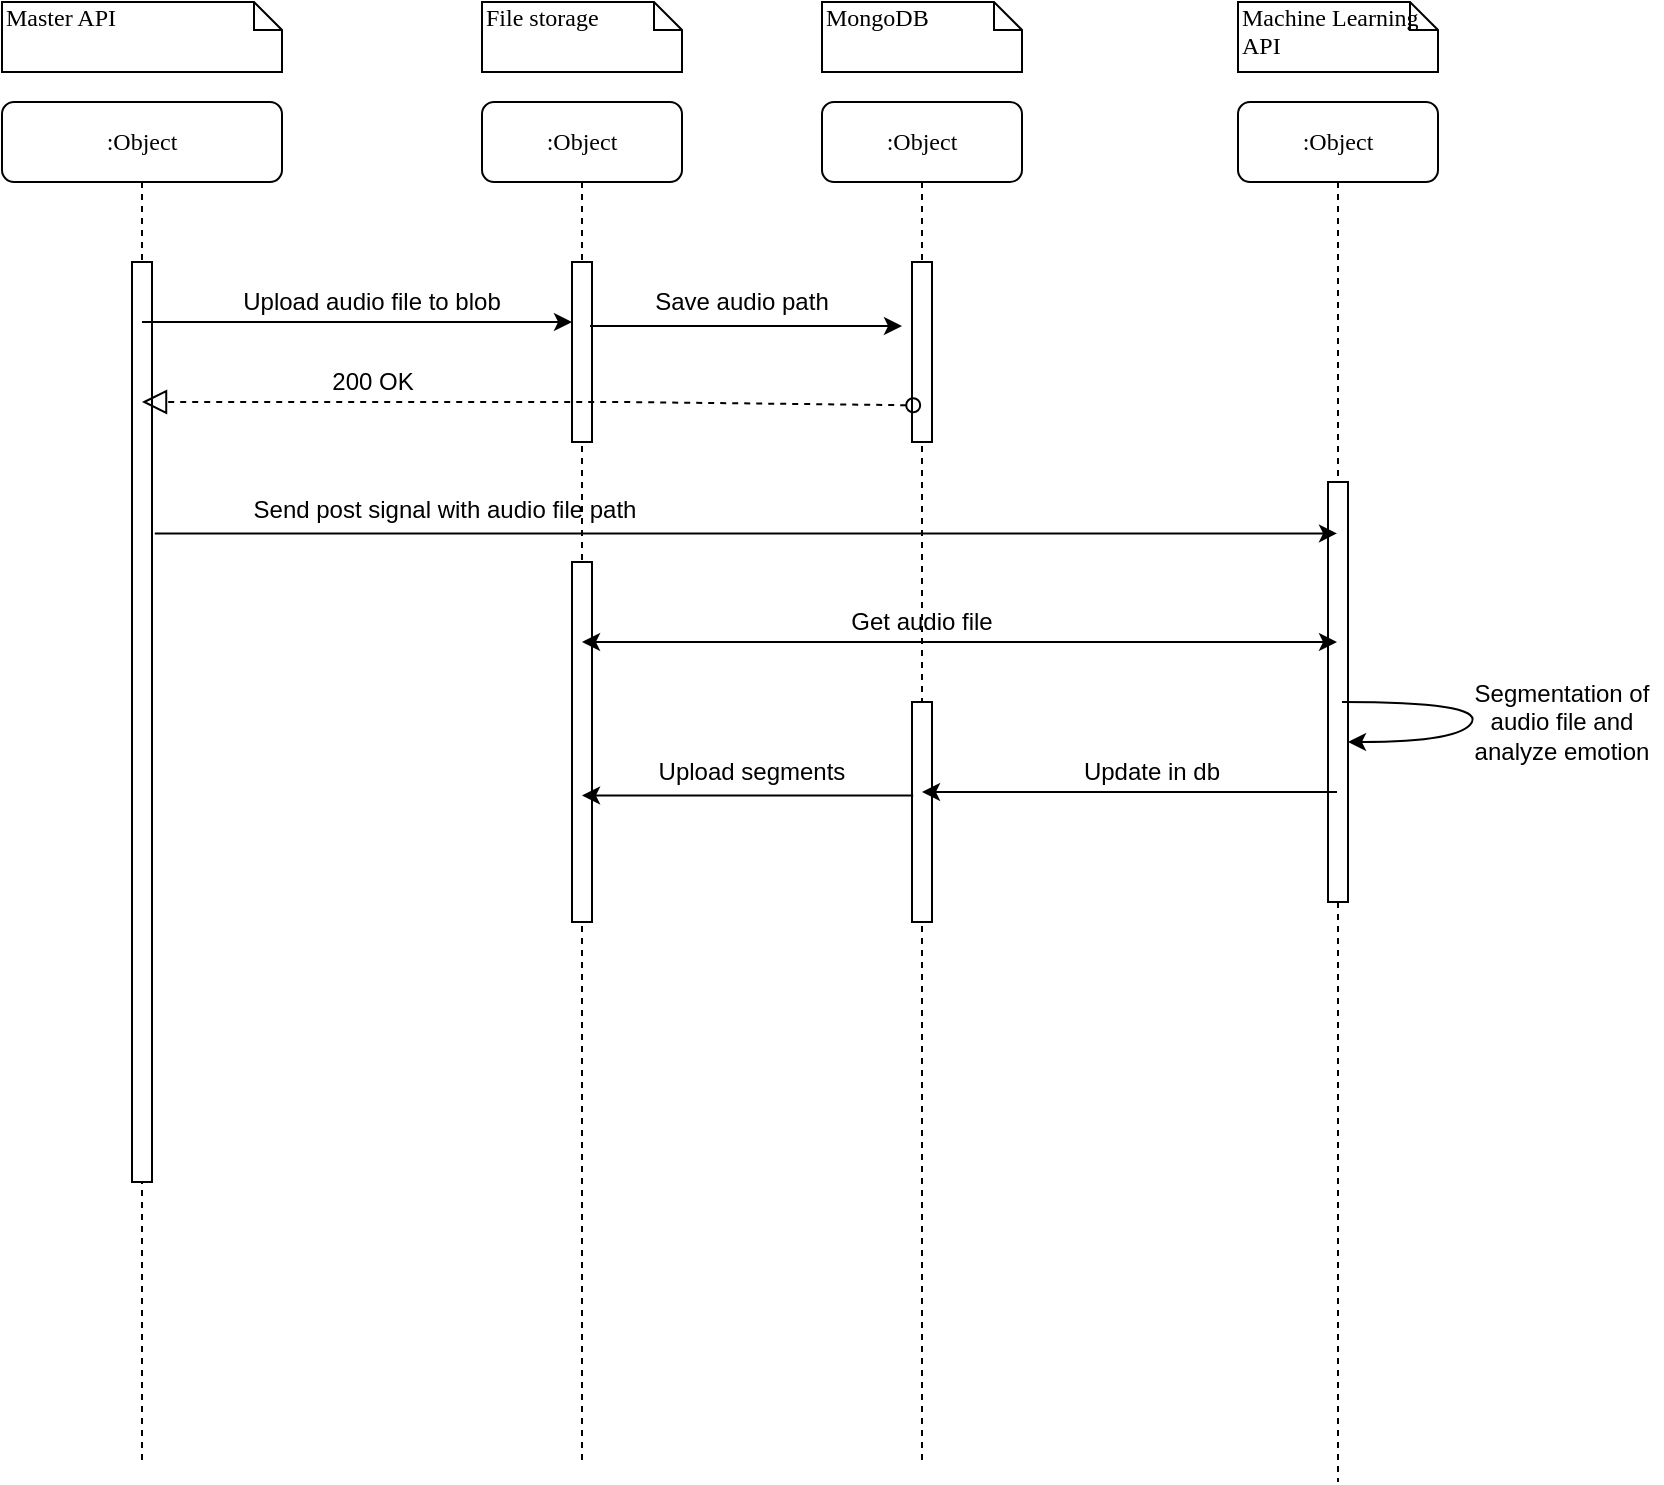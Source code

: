 <mxfile version="13.9.9" type="device"><diagram name="Page-1" id="13e1069c-82ec-6db2-03f1-153e76fe0fe0"><mxGraphModel dx="1264" dy="592" grid="1" gridSize="10" guides="1" tooltips="1" connect="1" arrows="1" fold="1" page="1" pageScale="1" pageWidth="1100" pageHeight="850" background="#ffffff" math="0" shadow="0"><root><mxCell id="0"/><mxCell id="1" parent="0"/><mxCell id="7baba1c4bc27f4b0-3" value=":Object" style="shape=umlLifeline;perimeter=lifelinePerimeter;whiteSpace=wrap;html=1;container=1;collapsible=0;recursiveResize=0;outlineConnect=0;rounded=1;shadow=0;comic=0;labelBackgroundColor=none;strokeWidth=1;fontFamily=Verdana;fontSize=12;align=center;" parent="1" vertex="1"><mxGeometry x="698" y="80" width="100" height="690" as="geometry"/></mxCell><mxCell id="7baba1c4bc27f4b0-13" value="" style="html=1;points=[];perimeter=orthogonalPerimeter;rounded=0;shadow=0;comic=0;labelBackgroundColor=none;strokeWidth=1;fontFamily=Verdana;fontSize=12;align=center;" parent="7baba1c4bc27f4b0-3" vertex="1"><mxGeometry x="45" y="190" width="10" height="210" as="geometry"/></mxCell><mxCell id="7baba1c4bc27f4b0-8" value=":Object" style="shape=umlLifeline;perimeter=lifelinePerimeter;whiteSpace=wrap;html=1;container=1;collapsible=0;recursiveResize=0;outlineConnect=0;rounded=1;shadow=0;comic=0;labelBackgroundColor=none;strokeWidth=1;fontFamily=Verdana;fontSize=12;align=center;" parent="1" vertex="1"><mxGeometry x="80" y="80" width="140" height="680" as="geometry"/></mxCell><mxCell id="7baba1c4bc27f4b0-9" value="" style="html=1;points=[];perimeter=orthogonalPerimeter;rounded=0;shadow=0;comic=0;labelBackgroundColor=none;strokeWidth=1;fontFamily=Verdana;fontSize=12;align=center;" parent="7baba1c4bc27f4b0-8" vertex="1"><mxGeometry x="65" y="80" width="10" height="460" as="geometry"/></mxCell><mxCell id="7baba1c4bc27f4b0-40" value="Master API" style="shape=note;whiteSpace=wrap;html=1;size=14;verticalAlign=top;align=left;spacingTop=-6;rounded=0;shadow=0;comic=0;labelBackgroundColor=none;strokeWidth=1;fontFamily=Verdana;fontSize=12" parent="1" vertex="1"><mxGeometry x="80" y="30" width="140" height="35" as="geometry"/></mxCell><mxCell id="7baba1c4bc27f4b0-42" value="Machine Learning API" style="shape=note;whiteSpace=wrap;html=1;size=14;verticalAlign=top;align=left;spacingTop=-6;rounded=0;shadow=0;comic=0;labelBackgroundColor=none;strokeWidth=1;fontFamily=Verdana;fontSize=12" parent="1" vertex="1"><mxGeometry x="698" y="30" width="100" height="35" as="geometry"/></mxCell><mxCell id="_JBduZWczWZ5mZBViTv1-8" value="File storage" style="shape=note;whiteSpace=wrap;html=1;size=14;verticalAlign=top;align=left;spacingTop=-6;rounded=0;shadow=0;comic=0;labelBackgroundColor=none;strokeWidth=1;fontFamily=Verdana;fontSize=12" parent="1" vertex="1"><mxGeometry x="320" y="30" width="100" height="35" as="geometry"/></mxCell><mxCell id="_JBduZWczWZ5mZBViTv1-9" value=":Object" style="shape=umlLifeline;perimeter=lifelinePerimeter;whiteSpace=wrap;html=1;container=1;collapsible=0;recursiveResize=0;outlineConnect=0;rounded=1;shadow=0;comic=0;labelBackgroundColor=none;strokeWidth=1;fontFamily=Verdana;fontSize=12;align=center;" parent="1" vertex="1"><mxGeometry x="320" y="80" width="100" height="680" as="geometry"/></mxCell><mxCell id="_JBduZWczWZ5mZBViTv1-10" value="" style="html=1;points=[];perimeter=orthogonalPerimeter;rounded=0;shadow=0;comic=0;labelBackgroundColor=none;strokeWidth=1;fontFamily=Verdana;fontSize=12;align=center;" parent="_JBduZWczWZ5mZBViTv1-9" vertex="1"><mxGeometry x="45" y="80" width="10" height="90" as="geometry"/></mxCell><mxCell id="_XEtCjd-93tOIwnmXoix-8" value="Send post signal with audio file path" style="text;html=1;strokeColor=none;fillColor=none;align=center;verticalAlign=middle;whiteSpace=wrap;rounded=0;" parent="_JBduZWczWZ5mZBViTv1-9" vertex="1"><mxGeometry x="-130" y="194" width="222.5" height="20" as="geometry"/></mxCell><mxCell id="_XEtCjd-93tOIwnmXoix-11" value="" style="html=1;points=[];perimeter=orthogonalPerimeter;rounded=0;shadow=0;comic=0;labelBackgroundColor=none;strokeWidth=1;fontFamily=Verdana;fontSize=12;align=center;" parent="_JBduZWczWZ5mZBViTv1-9" vertex="1"><mxGeometry x="45" y="230" width="10" height="180" as="geometry"/></mxCell><mxCell id="_JBduZWczWZ5mZBViTv1-11" value="MongoDB" style="shape=note;whiteSpace=wrap;html=1;size=14;verticalAlign=top;align=left;spacingTop=-6;rounded=0;shadow=0;comic=0;labelBackgroundColor=none;strokeWidth=1;fontFamily=Verdana;fontSize=12" parent="1" vertex="1"><mxGeometry x="490" y="30" width="100" height="35" as="geometry"/></mxCell><mxCell id="_JBduZWczWZ5mZBViTv1-12" value=":Object" style="shape=umlLifeline;perimeter=lifelinePerimeter;whiteSpace=wrap;html=1;container=1;collapsible=0;recursiveResize=0;outlineConnect=0;rounded=1;shadow=0;comic=0;labelBackgroundColor=none;strokeWidth=1;fontFamily=Verdana;fontSize=12;align=center;" parent="1" vertex="1"><mxGeometry x="490" y="80" width="100" height="680" as="geometry"/></mxCell><mxCell id="_JBduZWczWZ5mZBViTv1-13" value="" style="html=1;points=[];perimeter=orthogonalPerimeter;rounded=0;shadow=0;comic=0;labelBackgroundColor=none;strokeWidth=1;fontFamily=Verdana;fontSize=12;align=center;" parent="_JBduZWczWZ5mZBViTv1-12" vertex="1"><mxGeometry x="45" y="80" width="10" height="90" as="geometry"/></mxCell><mxCell id="_XEtCjd-93tOIwnmXoix-14" value="" style="html=1;points=[];perimeter=orthogonalPerimeter;rounded=0;shadow=0;comic=0;labelBackgroundColor=none;strokeWidth=1;fontFamily=Verdana;fontSize=12;align=center;" parent="_JBduZWczWZ5mZBViTv1-12" vertex="1"><mxGeometry x="45" y="300" width="10" height="110" as="geometry"/></mxCell><mxCell id="_JBduZWczWZ5mZBViTv1-15" value="" style="endArrow=classic;html=1;" parent="1" source="7baba1c4bc27f4b0-8" target="_JBduZWczWZ5mZBViTv1-10" edge="1"><mxGeometry width="50" height="50" relative="1" as="geometry"><mxPoint x="190" y="230" as="sourcePoint"/><mxPoint x="240" y="180" as="targetPoint"/><Array as="points"><mxPoint x="300" y="190"/></Array></mxGeometry></mxCell><mxCell id="_XEtCjd-93tOIwnmXoix-1" value="Upload audio file to blob" style="text;html=1;strokeColor=none;fillColor=none;align=center;verticalAlign=middle;whiteSpace=wrap;rounded=0;" parent="1" vertex="1"><mxGeometry x="190" y="170" width="150" height="20" as="geometry"/></mxCell><mxCell id="_XEtCjd-93tOIwnmXoix-2" value="" style="endArrow=classic;html=1;" parent="1" edge="1"><mxGeometry width="50" height="50" relative="1" as="geometry"><mxPoint x="374" y="192" as="sourcePoint"/><mxPoint x="530" y="192" as="targetPoint"/></mxGeometry></mxCell><mxCell id="_XEtCjd-93tOIwnmXoix-3" value="Save audio path" style="text;html=1;strokeColor=none;fillColor=none;align=center;verticalAlign=middle;whiteSpace=wrap;rounded=0;" parent="1" vertex="1"><mxGeometry x="390" y="170" width="120" height="20" as="geometry"/></mxCell><mxCell id="_XEtCjd-93tOIwnmXoix-5" value="" style="startArrow=oval;startFill=0;startSize=7;endArrow=block;endFill=0;endSize=10;dashed=1;html=1;exitX=0.06;exitY=0.796;exitDx=0;exitDy=0;exitPerimeter=0;" parent="1" source="_JBduZWczWZ5mZBViTv1-13" edge="1"><mxGeometry width="100" relative="1" as="geometry"><mxPoint x="743.5" y="230" as="sourcePoint"/><mxPoint x="150" y="230" as="targetPoint"/><Array as="points"><mxPoint x="390.5" y="230"/></Array></mxGeometry></mxCell><mxCell id="_XEtCjd-93tOIwnmXoix-6" value="200 OK" style="text;html=1;strokeColor=none;fillColor=none;align=center;verticalAlign=middle;whiteSpace=wrap;rounded=0;" parent="1" vertex="1"><mxGeometry x="237.5" y="210" width="55" height="20" as="geometry"/></mxCell><mxCell id="_XEtCjd-93tOIwnmXoix-7" value="" style="endArrow=classic;html=1;exitX=1.14;exitY=0.295;exitDx=0;exitDy=0;exitPerimeter=0;" parent="1" source="7baba1c4bc27f4b0-9" target="7baba1c4bc27f4b0-3" edge="1"><mxGeometry width="50" height="50" relative="1" as="geometry"><mxPoint x="530" y="290" as="sourcePoint"/><mxPoint x="580" y="240" as="targetPoint"/></mxGeometry></mxCell><mxCell id="_XEtCjd-93tOIwnmXoix-12" value="Get audio file" style="text;html=1;strokeColor=none;fillColor=none;align=center;verticalAlign=middle;whiteSpace=wrap;rounded=0;" parent="1" vertex="1"><mxGeometry x="480" y="330" width="120" height="20" as="geometry"/></mxCell><mxCell id="_XEtCjd-93tOIwnmXoix-13" value="" style="endArrow=classic;startArrow=classic;html=1;" parent="1" target="7baba1c4bc27f4b0-3" edge="1"><mxGeometry width="50" height="50" relative="1" as="geometry"><mxPoint x="370" y="350" as="sourcePoint"/><mxPoint x="420" y="300" as="targetPoint"/></mxGeometry></mxCell><mxCell id="_XEtCjd-93tOIwnmXoix-15" value="" style="curved=1;endArrow=classic;html=1;" parent="1" target="7baba1c4bc27f4b0-13" edge="1"><mxGeometry width="50" height="50" relative="1" as="geometry"><mxPoint x="750" y="380" as="sourcePoint"/><mxPoint x="820" y="420" as="targetPoint"/><Array as="points"><mxPoint x="820" y="380"/><mxPoint x="810" y="400"/></Array></mxGeometry></mxCell><mxCell id="_XEtCjd-93tOIwnmXoix-16" value="Segmentation of audio file and&lt;br&gt;analyze emotion" style="text;html=1;strokeColor=none;fillColor=none;align=center;verticalAlign=middle;whiteSpace=wrap;rounded=0;" parent="1" vertex="1"><mxGeometry x="810" y="380" width="100" height="20" as="geometry"/></mxCell><mxCell id="_XEtCjd-93tOIwnmXoix-17" value="" style="endArrow=classic;html=1;" parent="1" source="7baba1c4bc27f4b0-3" target="_JBduZWczWZ5mZBViTv1-12" edge="1"><mxGeometry width="50" height="50" relative="1" as="geometry"><mxPoint x="530" y="310" as="sourcePoint"/><mxPoint x="580" y="260" as="targetPoint"/></mxGeometry></mxCell><mxCell id="_XEtCjd-93tOIwnmXoix-18" value="" style="endArrow=classic;html=1;exitX=0.06;exitY=0.425;exitDx=0;exitDy=0;exitPerimeter=0;" parent="1" source="_XEtCjd-93tOIwnmXoix-14" target="_JBduZWczWZ5mZBViTv1-9" edge="1"><mxGeometry width="50" height="50" relative="1" as="geometry"><mxPoint x="530" y="310" as="sourcePoint"/><mxPoint x="580" y="260" as="targetPoint"/></mxGeometry></mxCell><mxCell id="_XEtCjd-93tOIwnmXoix-19" value="Update in db" style="text;html=1;strokeColor=none;fillColor=none;align=center;verticalAlign=middle;whiteSpace=wrap;rounded=0;" parent="1" vertex="1"><mxGeometry x="600" y="405" width="110" height="20" as="geometry"/></mxCell><mxCell id="_XEtCjd-93tOIwnmXoix-20" value="Upload segments" style="text;html=1;strokeColor=none;fillColor=none;align=center;verticalAlign=middle;whiteSpace=wrap;rounded=0;" parent="1" vertex="1"><mxGeometry x="400" y="405" width="110" height="20" as="geometry"/></mxCell></root></mxGraphModel></diagram></mxfile>